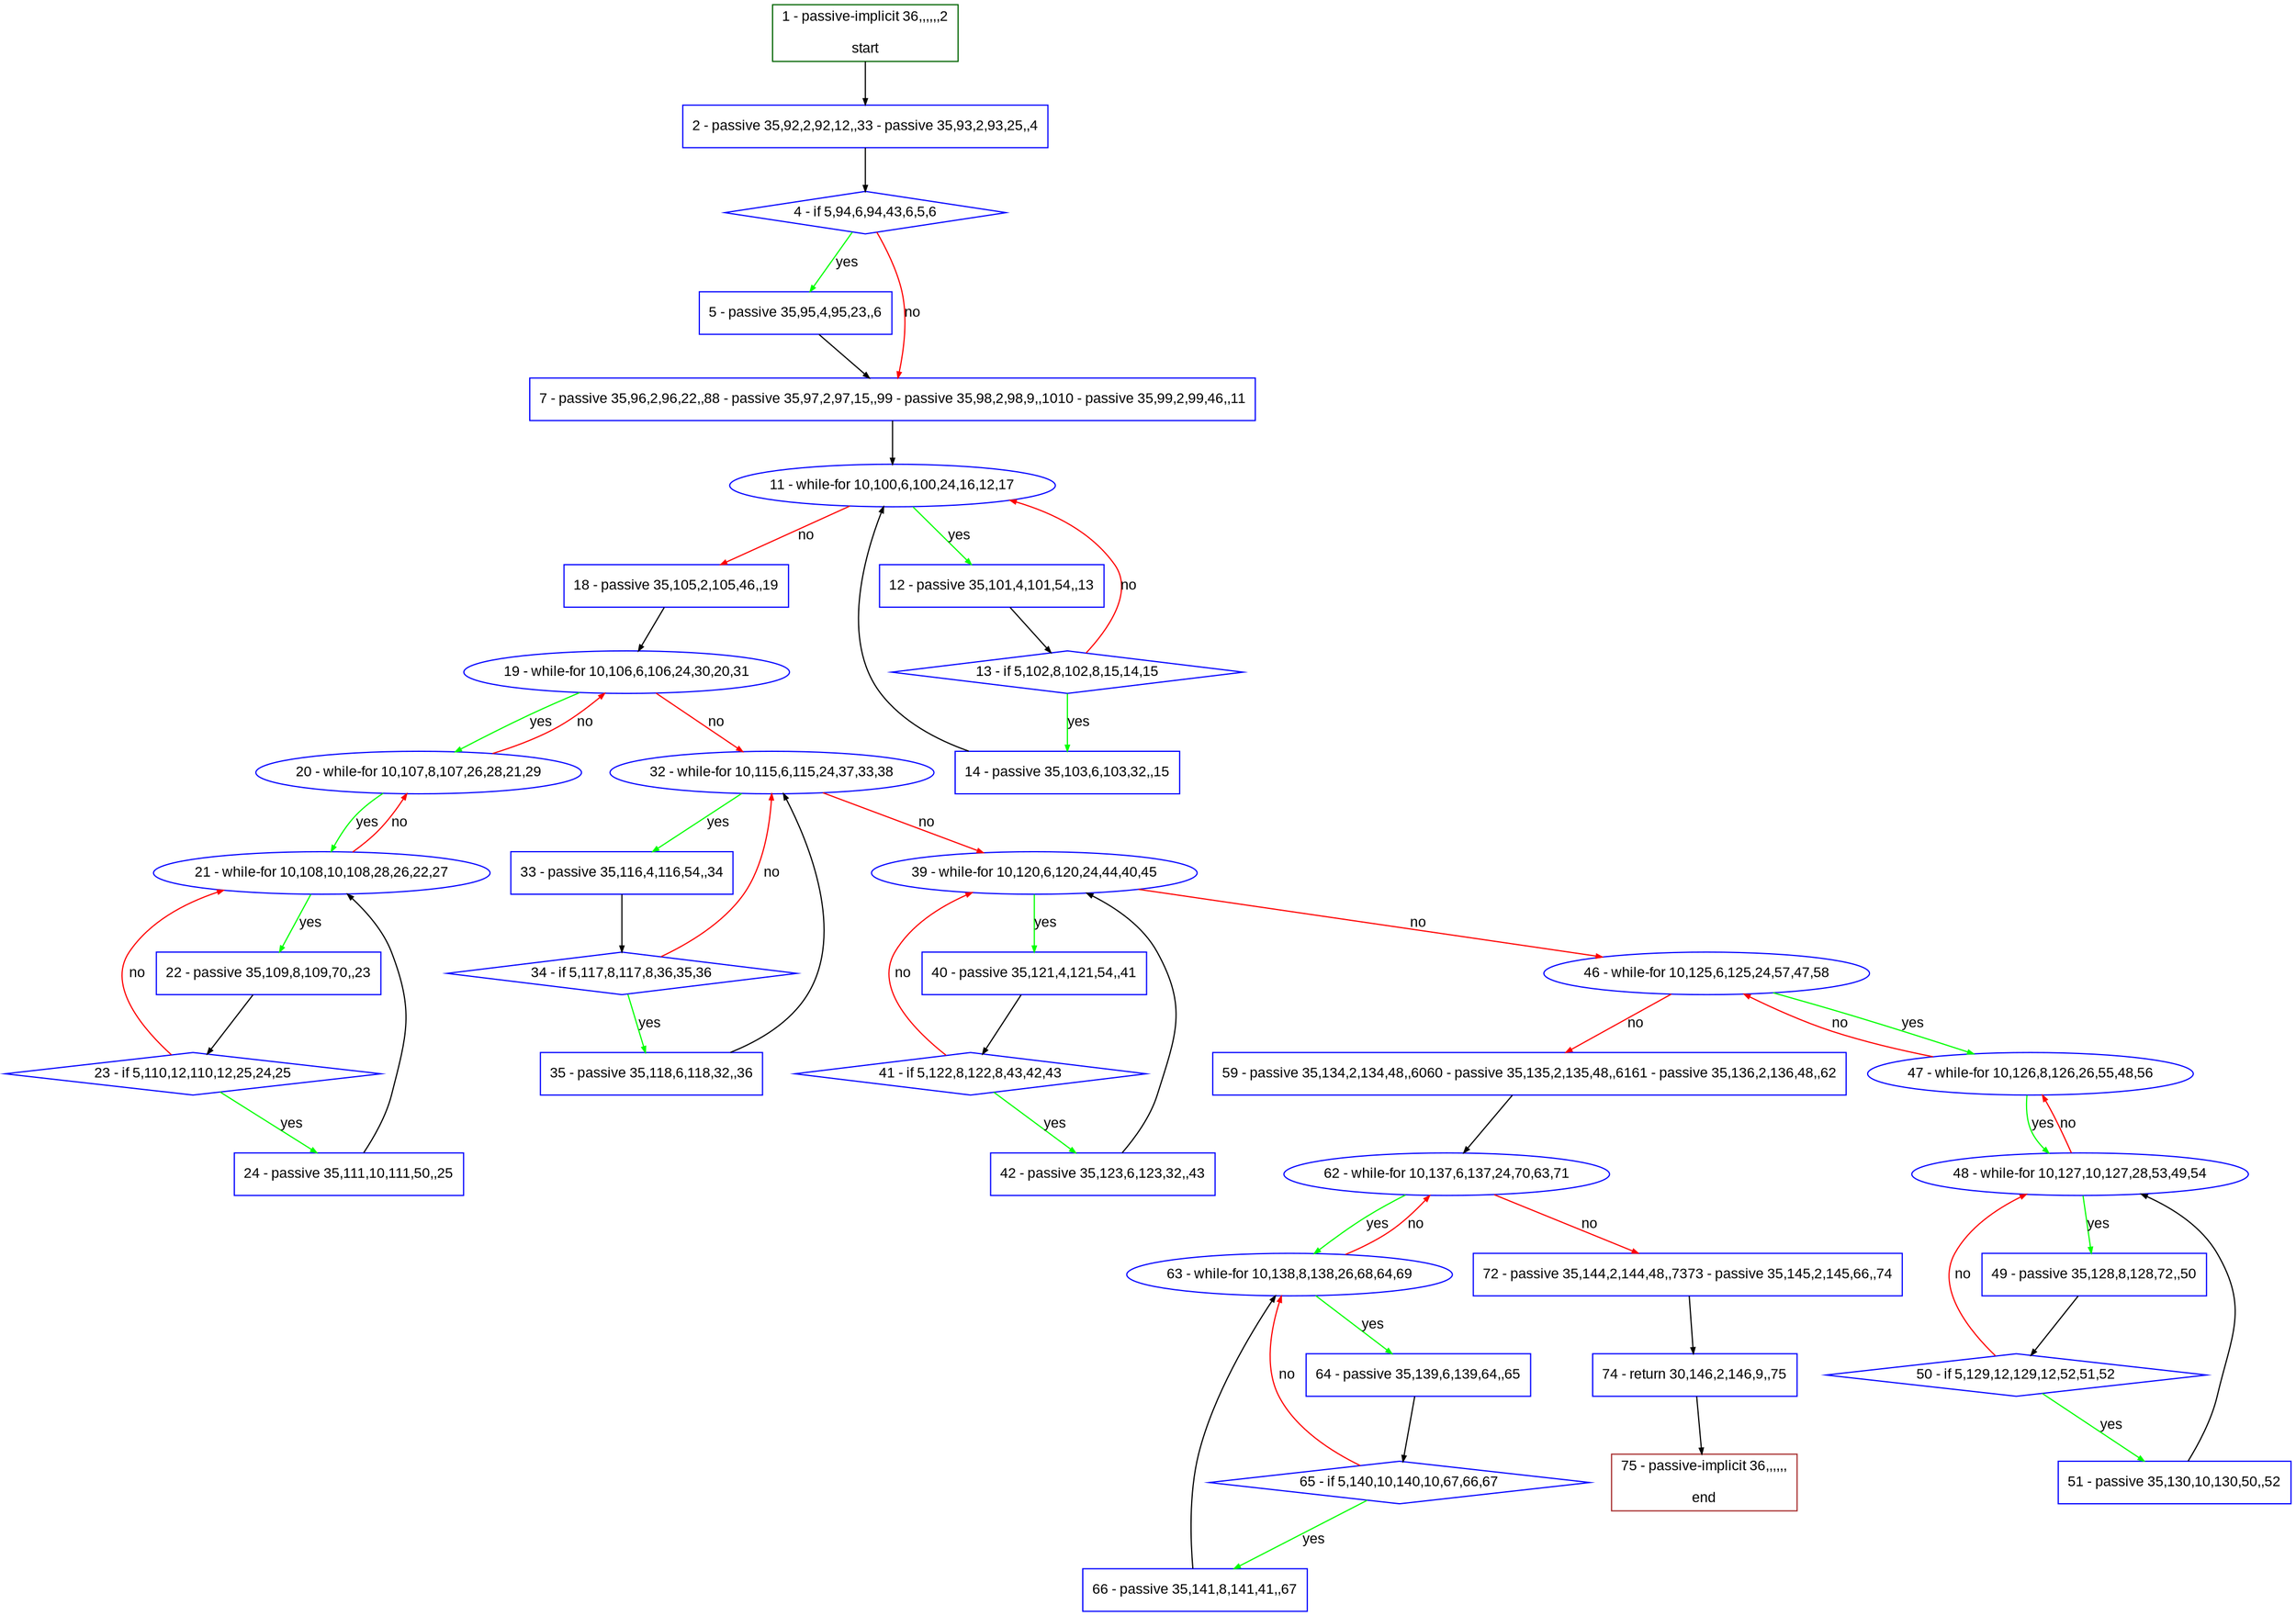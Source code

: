 digraph "" {
  graph [pack="true", label="", fontsize="12", packmode="clust", fontname="Arial", fillcolor="#FFFFCC", bgcolor="white", style="rounded,filled", compound="true"];
  node [node_initialized="no", label="", color="grey", fontsize="12", fillcolor="white", fontname="Arial", style="filled", shape="rectangle", compound="true", fixedsize="false"];
  edge [fontcolor="black", arrowhead="normal", arrowtail="none", arrowsize="0.5", ltail="", label="", color="black", fontsize="12", lhead="", fontname="Arial", dir="forward", compound="true"];
  __N1 [label="2 - passive 35,92,2,92,12,,33 - passive 35,93,2,93,25,,4", color="#0000ff", fillcolor="#ffffff", style="filled", shape="box"];
  __N2 [label="1 - passive-implicit 36,,,,,,2\n\nstart", color="#006400", fillcolor="#ffffff", style="filled", shape="box"];
  __N3 [label="4 - if 5,94,6,94,43,6,5,6", color="#0000ff", fillcolor="#ffffff", style="filled", shape="diamond"];
  __N4 [label="5 - passive 35,95,4,95,23,,6", color="#0000ff", fillcolor="#ffffff", style="filled", shape="box"];
  __N5 [label="7 - passive 35,96,2,96,22,,88 - passive 35,97,2,97,15,,99 - passive 35,98,2,98,9,,1010 - passive 35,99,2,99,46,,11", color="#0000ff", fillcolor="#ffffff", style="filled", shape="box"];
  __N6 [label="11 - while-for 10,100,6,100,24,16,12,17", color="#0000ff", fillcolor="#ffffff", style="filled", shape="oval"];
  __N7 [label="12 - passive 35,101,4,101,54,,13", color="#0000ff", fillcolor="#ffffff", style="filled", shape="box"];
  __N8 [label="18 - passive 35,105,2,105,46,,19", color="#0000ff", fillcolor="#ffffff", style="filled", shape="box"];
  __N9 [label="13 - if 5,102,8,102,8,15,14,15", color="#0000ff", fillcolor="#ffffff", style="filled", shape="diamond"];
  __N10 [label="14 - passive 35,103,6,103,32,,15", color="#0000ff", fillcolor="#ffffff", style="filled", shape="box"];
  __N11 [label="19 - while-for 10,106,6,106,24,30,20,31", color="#0000ff", fillcolor="#ffffff", style="filled", shape="oval"];
  __N12 [label="20 - while-for 10,107,8,107,26,28,21,29", color="#0000ff", fillcolor="#ffffff", style="filled", shape="oval"];
  __N13 [label="32 - while-for 10,115,6,115,24,37,33,38", color="#0000ff", fillcolor="#ffffff", style="filled", shape="oval"];
  __N14 [label="21 - while-for 10,108,10,108,28,26,22,27", color="#0000ff", fillcolor="#ffffff", style="filled", shape="oval"];
  __N15 [label="22 - passive 35,109,8,109,70,,23", color="#0000ff", fillcolor="#ffffff", style="filled", shape="box"];
  __N16 [label="23 - if 5,110,12,110,12,25,24,25", color="#0000ff", fillcolor="#ffffff", style="filled", shape="diamond"];
  __N17 [label="24 - passive 35,111,10,111,50,,25", color="#0000ff", fillcolor="#ffffff", style="filled", shape="box"];
  __N18 [label="33 - passive 35,116,4,116,54,,34", color="#0000ff", fillcolor="#ffffff", style="filled", shape="box"];
  __N19 [label="39 - while-for 10,120,6,120,24,44,40,45", color="#0000ff", fillcolor="#ffffff", style="filled", shape="oval"];
  __N20 [label="34 - if 5,117,8,117,8,36,35,36", color="#0000ff", fillcolor="#ffffff", style="filled", shape="diamond"];
  __N21 [label="35 - passive 35,118,6,118,32,,36", color="#0000ff", fillcolor="#ffffff", style="filled", shape="box"];
  __N22 [label="40 - passive 35,121,4,121,54,,41", color="#0000ff", fillcolor="#ffffff", style="filled", shape="box"];
  __N23 [label="46 - while-for 10,125,6,125,24,57,47,58", color="#0000ff", fillcolor="#ffffff", style="filled", shape="oval"];
  __N24 [label="41 - if 5,122,8,122,8,43,42,43", color="#0000ff", fillcolor="#ffffff", style="filled", shape="diamond"];
  __N25 [label="42 - passive 35,123,6,123,32,,43", color="#0000ff", fillcolor="#ffffff", style="filled", shape="box"];
  __N26 [label="47 - while-for 10,126,8,126,26,55,48,56", color="#0000ff", fillcolor="#ffffff", style="filled", shape="oval"];
  __N27 [label="59 - passive 35,134,2,134,48,,6060 - passive 35,135,2,135,48,,6161 - passive 35,136,2,136,48,,62", color="#0000ff", fillcolor="#ffffff", style="filled", shape="box"];
  __N28 [label="48 - while-for 10,127,10,127,28,53,49,54", color="#0000ff", fillcolor="#ffffff", style="filled", shape="oval"];
  __N29 [label="49 - passive 35,128,8,128,72,,50", color="#0000ff", fillcolor="#ffffff", style="filled", shape="box"];
  __N30 [label="50 - if 5,129,12,129,12,52,51,52", color="#0000ff", fillcolor="#ffffff", style="filled", shape="diamond"];
  __N31 [label="51 - passive 35,130,10,130,50,,52", color="#0000ff", fillcolor="#ffffff", style="filled", shape="box"];
  __N32 [label="62 - while-for 10,137,6,137,24,70,63,71", color="#0000ff", fillcolor="#ffffff", style="filled", shape="oval"];
  __N33 [label="63 - while-for 10,138,8,138,26,68,64,69", color="#0000ff", fillcolor="#ffffff", style="filled", shape="oval"];
  __N34 [label="72 - passive 35,144,2,144,48,,7373 - passive 35,145,2,145,66,,74", color="#0000ff", fillcolor="#ffffff", style="filled", shape="box"];
  __N35 [label="64 - passive 35,139,6,139,64,,65", color="#0000ff", fillcolor="#ffffff", style="filled", shape="box"];
  __N36 [label="65 - if 5,140,10,140,10,67,66,67", color="#0000ff", fillcolor="#ffffff", style="filled", shape="diamond"];
  __N37 [label="66 - passive 35,141,8,141,41,,67", color="#0000ff", fillcolor="#ffffff", style="filled", shape="box"];
  __N38 [label="74 - return 30,146,2,146,9,,75", color="#0000ff", fillcolor="#ffffff", style="filled", shape="box"];
  __N39 [label="75 - passive-implicit 36,,,,,,\n\nend", color="#a52a2a", fillcolor="#ffffff", style="filled", shape="box"];
  __N2 -> __N1 [arrowhead="normal", arrowtail="none", color="#000000", label="", dir="forward"];
  __N1 -> __N3 [arrowhead="normal", arrowtail="none", color="#000000", label="", dir="forward"];
  __N3 -> __N4 [arrowhead="normal", arrowtail="none", color="#00ff00", label="yes", dir="forward"];
  __N3 -> __N5 [arrowhead="normal", arrowtail="none", color="#ff0000", label="no", dir="forward"];
  __N4 -> __N5 [arrowhead="normal", arrowtail="none", color="#000000", label="", dir="forward"];
  __N5 -> __N6 [arrowhead="normal", arrowtail="none", color="#000000", label="", dir="forward"];
  __N6 -> __N7 [arrowhead="normal", arrowtail="none", color="#00ff00", label="yes", dir="forward"];
  __N6 -> __N8 [arrowhead="normal", arrowtail="none", color="#ff0000", label="no", dir="forward"];
  __N7 -> __N9 [arrowhead="normal", arrowtail="none", color="#000000", label="", dir="forward"];
  __N9 -> __N6 [arrowhead="normal", arrowtail="none", color="#ff0000", label="no", dir="forward"];
  __N9 -> __N10 [arrowhead="normal", arrowtail="none", color="#00ff00", label="yes", dir="forward"];
  __N10 -> __N6 [arrowhead="normal", arrowtail="none", color="#000000", label="", dir="forward"];
  __N8 -> __N11 [arrowhead="normal", arrowtail="none", color="#000000", label="", dir="forward"];
  __N11 -> __N12 [arrowhead="normal", arrowtail="none", color="#00ff00", label="yes", dir="forward"];
  __N12 -> __N11 [arrowhead="normal", arrowtail="none", color="#ff0000", label="no", dir="forward"];
  __N11 -> __N13 [arrowhead="normal", arrowtail="none", color="#ff0000", label="no", dir="forward"];
  __N12 -> __N14 [arrowhead="normal", arrowtail="none", color="#00ff00", label="yes", dir="forward"];
  __N14 -> __N12 [arrowhead="normal", arrowtail="none", color="#ff0000", label="no", dir="forward"];
  __N14 -> __N15 [arrowhead="normal", arrowtail="none", color="#00ff00", label="yes", dir="forward"];
  __N15 -> __N16 [arrowhead="normal", arrowtail="none", color="#000000", label="", dir="forward"];
  __N16 -> __N14 [arrowhead="normal", arrowtail="none", color="#ff0000", label="no", dir="forward"];
  __N16 -> __N17 [arrowhead="normal", arrowtail="none", color="#00ff00", label="yes", dir="forward"];
  __N17 -> __N14 [arrowhead="normal", arrowtail="none", color="#000000", label="", dir="forward"];
  __N13 -> __N18 [arrowhead="normal", arrowtail="none", color="#00ff00", label="yes", dir="forward"];
  __N13 -> __N19 [arrowhead="normal", arrowtail="none", color="#ff0000", label="no", dir="forward"];
  __N18 -> __N20 [arrowhead="normal", arrowtail="none", color="#000000", label="", dir="forward"];
  __N20 -> __N13 [arrowhead="normal", arrowtail="none", color="#ff0000", label="no", dir="forward"];
  __N20 -> __N21 [arrowhead="normal", arrowtail="none", color="#00ff00", label="yes", dir="forward"];
  __N21 -> __N13 [arrowhead="normal", arrowtail="none", color="#000000", label="", dir="forward"];
  __N19 -> __N22 [arrowhead="normal", arrowtail="none", color="#00ff00", label="yes", dir="forward"];
  __N19 -> __N23 [arrowhead="normal", arrowtail="none", color="#ff0000", label="no", dir="forward"];
  __N22 -> __N24 [arrowhead="normal", arrowtail="none", color="#000000", label="", dir="forward"];
  __N24 -> __N19 [arrowhead="normal", arrowtail="none", color="#ff0000", label="no", dir="forward"];
  __N24 -> __N25 [arrowhead="normal", arrowtail="none", color="#00ff00", label="yes", dir="forward"];
  __N25 -> __N19 [arrowhead="normal", arrowtail="none", color="#000000", label="", dir="forward"];
  __N23 -> __N26 [arrowhead="normal", arrowtail="none", color="#00ff00", label="yes", dir="forward"];
  __N26 -> __N23 [arrowhead="normal", arrowtail="none", color="#ff0000", label="no", dir="forward"];
  __N23 -> __N27 [arrowhead="normal", arrowtail="none", color="#ff0000", label="no", dir="forward"];
  __N26 -> __N28 [arrowhead="normal", arrowtail="none", color="#00ff00", label="yes", dir="forward"];
  __N28 -> __N26 [arrowhead="normal", arrowtail="none", color="#ff0000", label="no", dir="forward"];
  __N28 -> __N29 [arrowhead="normal", arrowtail="none", color="#00ff00", label="yes", dir="forward"];
  __N29 -> __N30 [arrowhead="normal", arrowtail="none", color="#000000", label="", dir="forward"];
  __N30 -> __N28 [arrowhead="normal", arrowtail="none", color="#ff0000", label="no", dir="forward"];
  __N30 -> __N31 [arrowhead="normal", arrowtail="none", color="#00ff00", label="yes", dir="forward"];
  __N31 -> __N28 [arrowhead="normal", arrowtail="none", color="#000000", label="", dir="forward"];
  __N27 -> __N32 [arrowhead="normal", arrowtail="none", color="#000000", label="", dir="forward"];
  __N32 -> __N33 [arrowhead="normal", arrowtail="none", color="#00ff00", label="yes", dir="forward"];
  __N33 -> __N32 [arrowhead="normal", arrowtail="none", color="#ff0000", label="no", dir="forward"];
  __N32 -> __N34 [arrowhead="normal", arrowtail="none", color="#ff0000", label="no", dir="forward"];
  __N33 -> __N35 [arrowhead="normal", arrowtail="none", color="#00ff00", label="yes", dir="forward"];
  __N35 -> __N36 [arrowhead="normal", arrowtail="none", color="#000000", label="", dir="forward"];
  __N36 -> __N33 [arrowhead="normal", arrowtail="none", color="#ff0000", label="no", dir="forward"];
  __N36 -> __N37 [arrowhead="normal", arrowtail="none", color="#00ff00", label="yes", dir="forward"];
  __N37 -> __N33 [arrowhead="normal", arrowtail="none", color="#000000", label="", dir="forward"];
  __N34 -> __N38 [arrowhead="normal", arrowtail="none", color="#000000", label="", dir="forward"];
  __N38 -> __N39 [arrowhead="normal", arrowtail="none", color="#000000", label="", dir="forward"];
}
